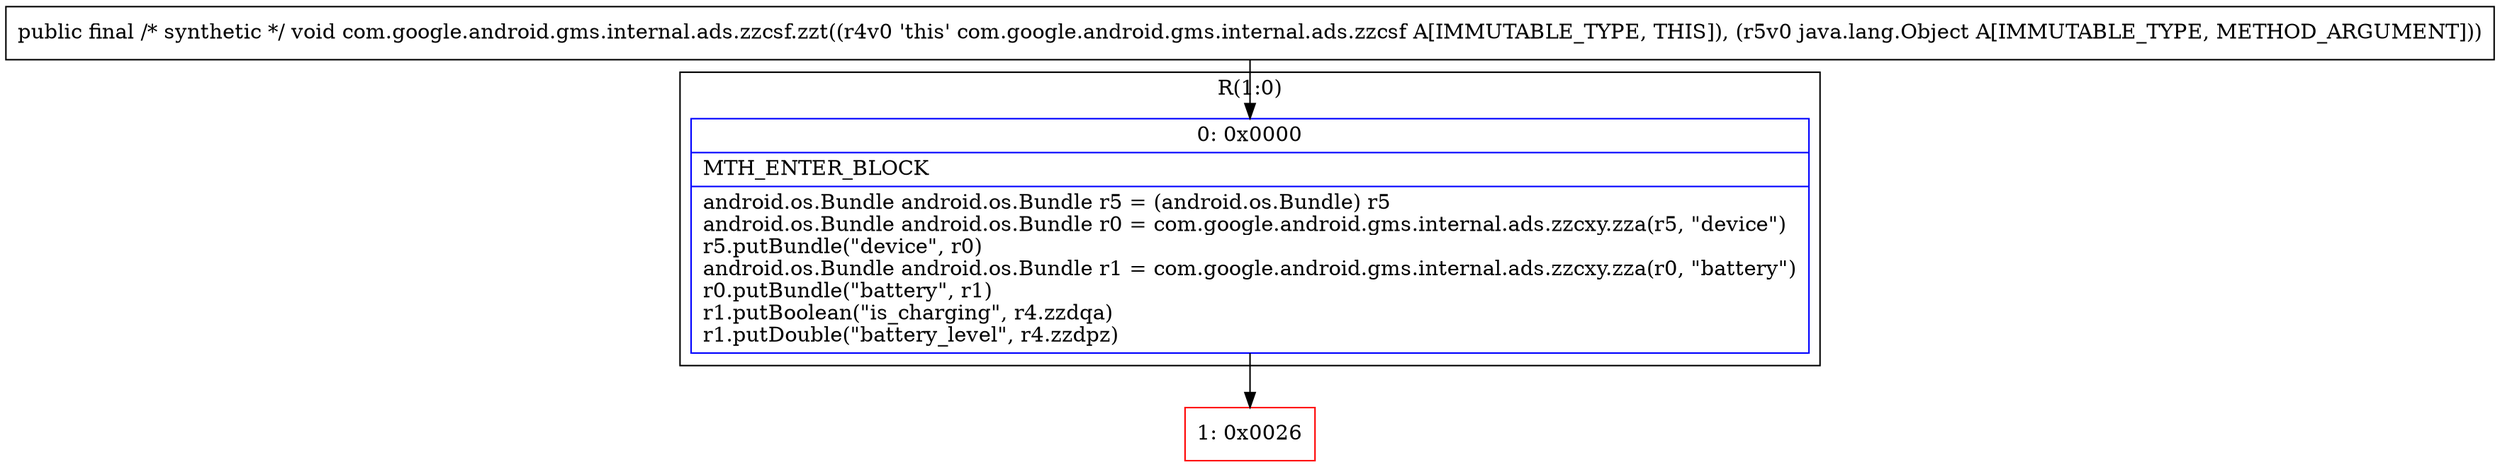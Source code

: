 digraph "CFG forcom.google.android.gms.internal.ads.zzcsf.zzt(Ljava\/lang\/Object;)V" {
subgraph cluster_Region_327716953 {
label = "R(1:0)";
node [shape=record,color=blue];
Node_0 [shape=record,label="{0\:\ 0x0000|MTH_ENTER_BLOCK\l|android.os.Bundle android.os.Bundle r5 = (android.os.Bundle) r5\landroid.os.Bundle android.os.Bundle r0 = com.google.android.gms.internal.ads.zzcxy.zza(r5, \"device\")\lr5.putBundle(\"device\", r0)\landroid.os.Bundle android.os.Bundle r1 = com.google.android.gms.internal.ads.zzcxy.zza(r0, \"battery\")\lr0.putBundle(\"battery\", r1)\lr1.putBoolean(\"is_charging\", r4.zzdqa)\lr1.putDouble(\"battery_level\", r4.zzdpz)\l}"];
}
Node_1 [shape=record,color=red,label="{1\:\ 0x0026}"];
MethodNode[shape=record,label="{public final \/* synthetic *\/ void com.google.android.gms.internal.ads.zzcsf.zzt((r4v0 'this' com.google.android.gms.internal.ads.zzcsf A[IMMUTABLE_TYPE, THIS]), (r5v0 java.lang.Object A[IMMUTABLE_TYPE, METHOD_ARGUMENT])) }"];
MethodNode -> Node_0;
Node_0 -> Node_1;
}

